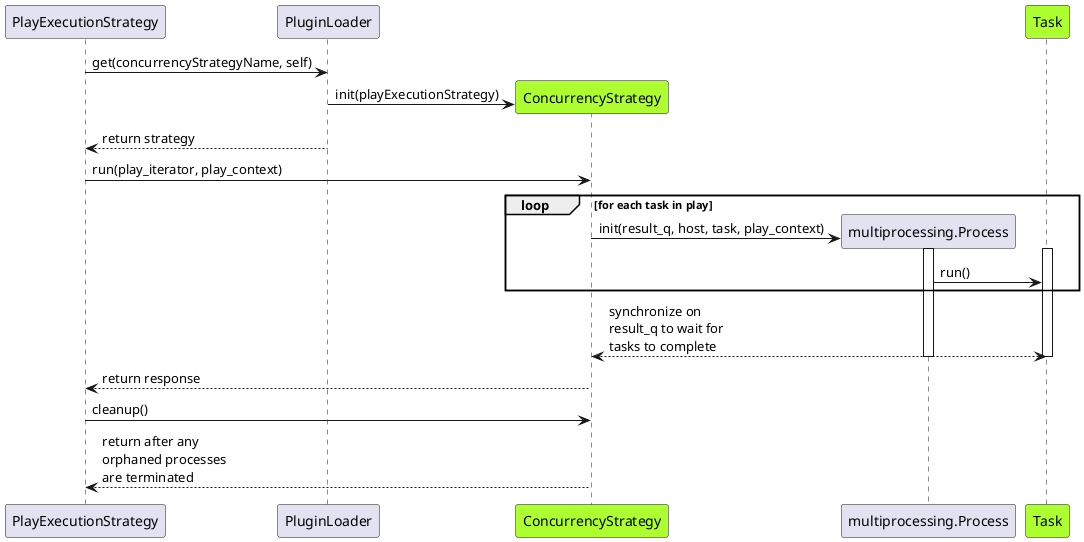 @startuml
participant PlayExecutionStrategy
participant PluginLoader
participant ConcurrencyStrategy #greenYellow
PlayExecutionStrategy->PluginLoader:get(concurrencyStrategyName, self)
create ConcurrencyStrategy
PluginLoader->ConcurrencyStrategy: init(playExecutionStrategy)
PlayExecutionStrategy<--PluginLoader: return strategy
PlayExecutionStrategy->ConcurrencyStrategy: run(play_iterator, play_context)

loop for each task in play
create multiprocessing.Process
ConcurrencyStrategy->multiprocessing.Process: init(result_q, host, task, play_context)
activate multiprocessing.Process
participant Task #greenYellow
activate Task
multiprocessing.Process->Task: run()
end loop

ConcurrencyStrategy<-->Task: synchronize on\nresult_q to wait for\ntasks to complete
deactivate Task
deactivate multiprocessing.Process

PlayExecutionStrategy<--ConcurrencyStrategy: return response
PlayExecutionStrategy->ConcurrencyStrategy: cleanup()
PlayExecutionStrategy<--ConcurrencyStrategy: return after any\norphaned processes\nare terminated
@enduml